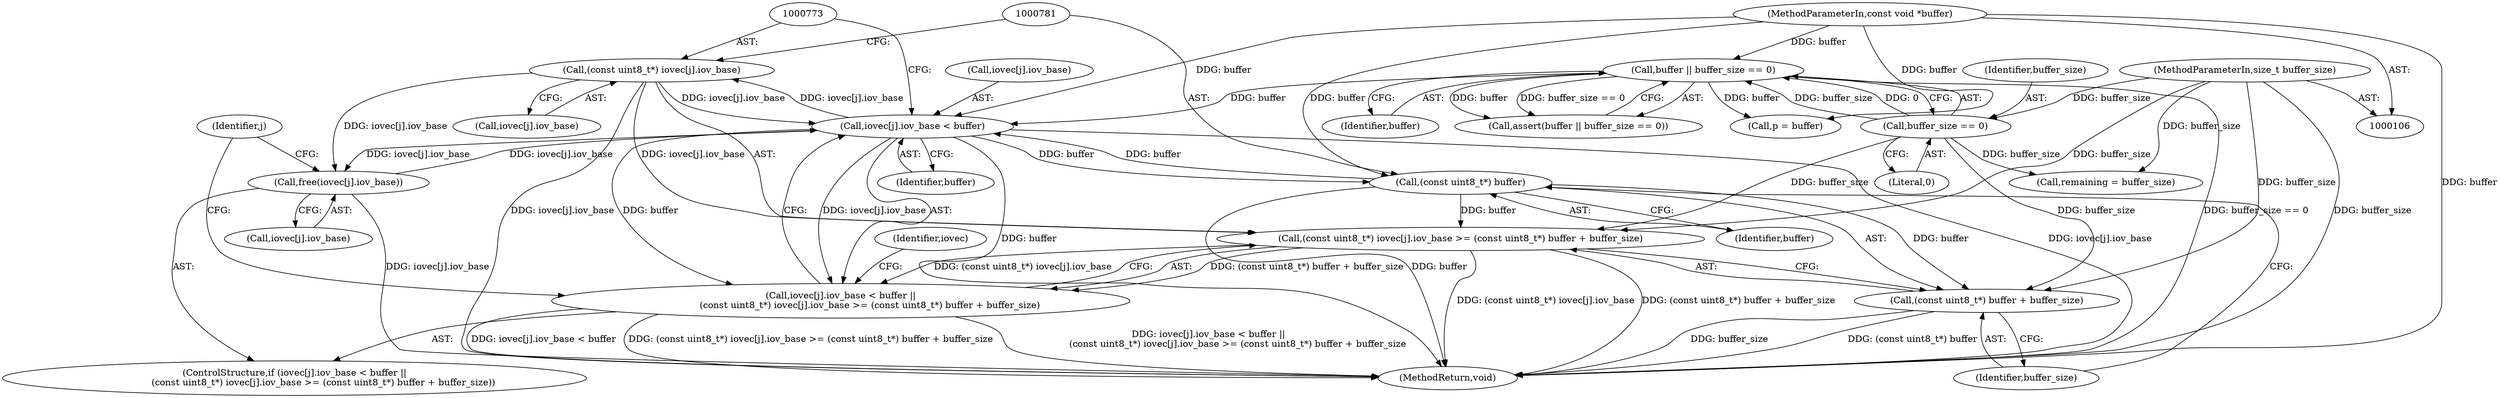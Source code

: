 digraph "0_systemd_505b6a61c22d5565e9308045c7b9bf79f7d0517e@array" {
"1000772" [label="(Call,(const uint8_t*) iovec[j].iov_base)"];
"1000764" [label="(Call,iovec[j].iov_base < buffer)"];
"1000784" [label="(Call,free(iovec[j].iov_base))"];
"1000772" [label="(Call,(const uint8_t*) iovec[j].iov_base)"];
"1000780" [label="(Call,(const uint8_t*) buffer)"];
"1000108" [label="(MethodParameterIn,const void *buffer)"];
"1000152" [label="(Call,buffer || buffer_size == 0)"];
"1000154" [label="(Call,buffer_size == 0)"];
"1000109" [label="(MethodParameterIn,size_t buffer_size)"];
"1000763" [label="(Call,iovec[j].iov_base < buffer ||\n                    (const uint8_t*) iovec[j].iov_base >= (const uint8_t*) buffer + buffer_size)"];
"1000771" [label="(Call,(const uint8_t*) iovec[j].iov_base >= (const uint8_t*) buffer + buffer_size)"];
"1000779" [label="(Call,(const uint8_t*) buffer + buffer_size)"];
"1000154" [label="(Call,buffer_size == 0)"];
"1000763" [label="(Call,iovec[j].iov_base < buffer ||\n                    (const uint8_t*) iovec[j].iov_base >= (const uint8_t*) buffer + buffer_size)"];
"1000765" [label="(Call,iovec[j].iov_base)"];
"1000783" [label="(Identifier,buffer_size)"];
"1000772" [label="(Call,(const uint8_t*) iovec[j].iov_base)"];
"1000785" [label="(Call,iovec[j].iov_base)"];
"1000764" [label="(Call,iovec[j].iov_base < buffer)"];
"1000109" [label="(MethodParameterIn,size_t buffer_size)"];
"1000155" [label="(Identifier,buffer_size)"];
"1000779" [label="(Call,(const uint8_t*) buffer + buffer_size)"];
"1000108" [label="(MethodParameterIn,const void *buffer)"];
"1000152" [label="(Call,buffer || buffer_size == 0)"];
"1000782" [label="(Identifier,buffer)"];
"1000770" [label="(Identifier,buffer)"];
"1000151" [label="(Call,assert(buffer || buffer_size == 0))"];
"1000153" [label="(Identifier,buffer)"];
"1000160" [label="(Call,remaining = buffer_size)"];
"1000784" [label="(Call,free(iovec[j].iov_base))"];
"1000787" [label="(Identifier,iovec)"];
"1000755" [label="(Identifier,j)"];
"1000156" [label="(Literal,0)"];
"1000774" [label="(Call,iovec[j].iov_base)"];
"1000762" [label="(ControlStructure,if (iovec[j].iov_base < buffer ||\n                    (const uint8_t*) iovec[j].iov_base >= (const uint8_t*) buffer + buffer_size))"];
"1000771" [label="(Call,(const uint8_t*) iovec[j].iov_base >= (const uint8_t*) buffer + buffer_size)"];
"1000780" [label="(Call,(const uint8_t*) buffer)"];
"1000157" [label="(Call,p = buffer)"];
"1000796" [label="(MethodReturn,void)"];
"1000772" -> "1000771"  [label="AST: "];
"1000772" -> "1000774"  [label="CFG: "];
"1000773" -> "1000772"  [label="AST: "];
"1000774" -> "1000772"  [label="AST: "];
"1000781" -> "1000772"  [label="CFG: "];
"1000772" -> "1000796"  [label="DDG: iovec[j].iov_base"];
"1000772" -> "1000764"  [label="DDG: iovec[j].iov_base"];
"1000772" -> "1000771"  [label="DDG: iovec[j].iov_base"];
"1000764" -> "1000772"  [label="DDG: iovec[j].iov_base"];
"1000772" -> "1000784"  [label="DDG: iovec[j].iov_base"];
"1000764" -> "1000763"  [label="AST: "];
"1000764" -> "1000770"  [label="CFG: "];
"1000765" -> "1000764"  [label="AST: "];
"1000770" -> "1000764"  [label="AST: "];
"1000773" -> "1000764"  [label="CFG: "];
"1000763" -> "1000764"  [label="CFG: "];
"1000764" -> "1000796"  [label="DDG: buffer"];
"1000764" -> "1000796"  [label="DDG: iovec[j].iov_base"];
"1000764" -> "1000763"  [label="DDG: iovec[j].iov_base"];
"1000764" -> "1000763"  [label="DDG: buffer"];
"1000784" -> "1000764"  [label="DDG: iovec[j].iov_base"];
"1000780" -> "1000764"  [label="DDG: buffer"];
"1000108" -> "1000764"  [label="DDG: buffer"];
"1000152" -> "1000764"  [label="DDG: buffer"];
"1000764" -> "1000780"  [label="DDG: buffer"];
"1000764" -> "1000784"  [label="DDG: iovec[j].iov_base"];
"1000784" -> "1000762"  [label="AST: "];
"1000784" -> "1000785"  [label="CFG: "];
"1000785" -> "1000784"  [label="AST: "];
"1000755" -> "1000784"  [label="CFG: "];
"1000784" -> "1000796"  [label="DDG: iovec[j].iov_base"];
"1000780" -> "1000779"  [label="AST: "];
"1000780" -> "1000782"  [label="CFG: "];
"1000781" -> "1000780"  [label="AST: "];
"1000782" -> "1000780"  [label="AST: "];
"1000783" -> "1000780"  [label="CFG: "];
"1000780" -> "1000796"  [label="DDG: buffer"];
"1000780" -> "1000771"  [label="DDG: buffer"];
"1000780" -> "1000779"  [label="DDG: buffer"];
"1000108" -> "1000780"  [label="DDG: buffer"];
"1000108" -> "1000106"  [label="AST: "];
"1000108" -> "1000796"  [label="DDG: buffer"];
"1000108" -> "1000152"  [label="DDG: buffer"];
"1000108" -> "1000157"  [label="DDG: buffer"];
"1000152" -> "1000151"  [label="AST: "];
"1000152" -> "1000153"  [label="CFG: "];
"1000152" -> "1000154"  [label="CFG: "];
"1000153" -> "1000152"  [label="AST: "];
"1000154" -> "1000152"  [label="AST: "];
"1000151" -> "1000152"  [label="CFG: "];
"1000152" -> "1000796"  [label="DDG: buffer_size == 0"];
"1000152" -> "1000151"  [label="DDG: buffer"];
"1000152" -> "1000151"  [label="DDG: buffer_size == 0"];
"1000154" -> "1000152"  [label="DDG: buffer_size"];
"1000154" -> "1000152"  [label="DDG: 0"];
"1000152" -> "1000157"  [label="DDG: buffer"];
"1000154" -> "1000156"  [label="CFG: "];
"1000155" -> "1000154"  [label="AST: "];
"1000156" -> "1000154"  [label="AST: "];
"1000109" -> "1000154"  [label="DDG: buffer_size"];
"1000154" -> "1000160"  [label="DDG: buffer_size"];
"1000154" -> "1000771"  [label="DDG: buffer_size"];
"1000154" -> "1000779"  [label="DDG: buffer_size"];
"1000109" -> "1000106"  [label="AST: "];
"1000109" -> "1000796"  [label="DDG: buffer_size"];
"1000109" -> "1000160"  [label="DDG: buffer_size"];
"1000109" -> "1000771"  [label="DDG: buffer_size"];
"1000109" -> "1000779"  [label="DDG: buffer_size"];
"1000763" -> "1000762"  [label="AST: "];
"1000763" -> "1000771"  [label="CFG: "];
"1000771" -> "1000763"  [label="AST: "];
"1000787" -> "1000763"  [label="CFG: "];
"1000755" -> "1000763"  [label="CFG: "];
"1000763" -> "1000796"  [label="DDG: iovec[j].iov_base < buffer ||\n                    (const uint8_t*) iovec[j].iov_base >= (const uint8_t*) buffer + buffer_size"];
"1000763" -> "1000796"  [label="DDG: iovec[j].iov_base < buffer"];
"1000763" -> "1000796"  [label="DDG: (const uint8_t*) iovec[j].iov_base >= (const uint8_t*) buffer + buffer_size"];
"1000771" -> "1000763"  [label="DDG: (const uint8_t*) iovec[j].iov_base"];
"1000771" -> "1000763"  [label="DDG: (const uint8_t*) buffer + buffer_size"];
"1000771" -> "1000779"  [label="CFG: "];
"1000779" -> "1000771"  [label="AST: "];
"1000771" -> "1000796"  [label="DDG: (const uint8_t*) iovec[j].iov_base"];
"1000771" -> "1000796"  [label="DDG: (const uint8_t*) buffer + buffer_size"];
"1000779" -> "1000783"  [label="CFG: "];
"1000783" -> "1000779"  [label="AST: "];
"1000779" -> "1000796"  [label="DDG: (const uint8_t*) buffer"];
"1000779" -> "1000796"  [label="DDG: buffer_size"];
}
